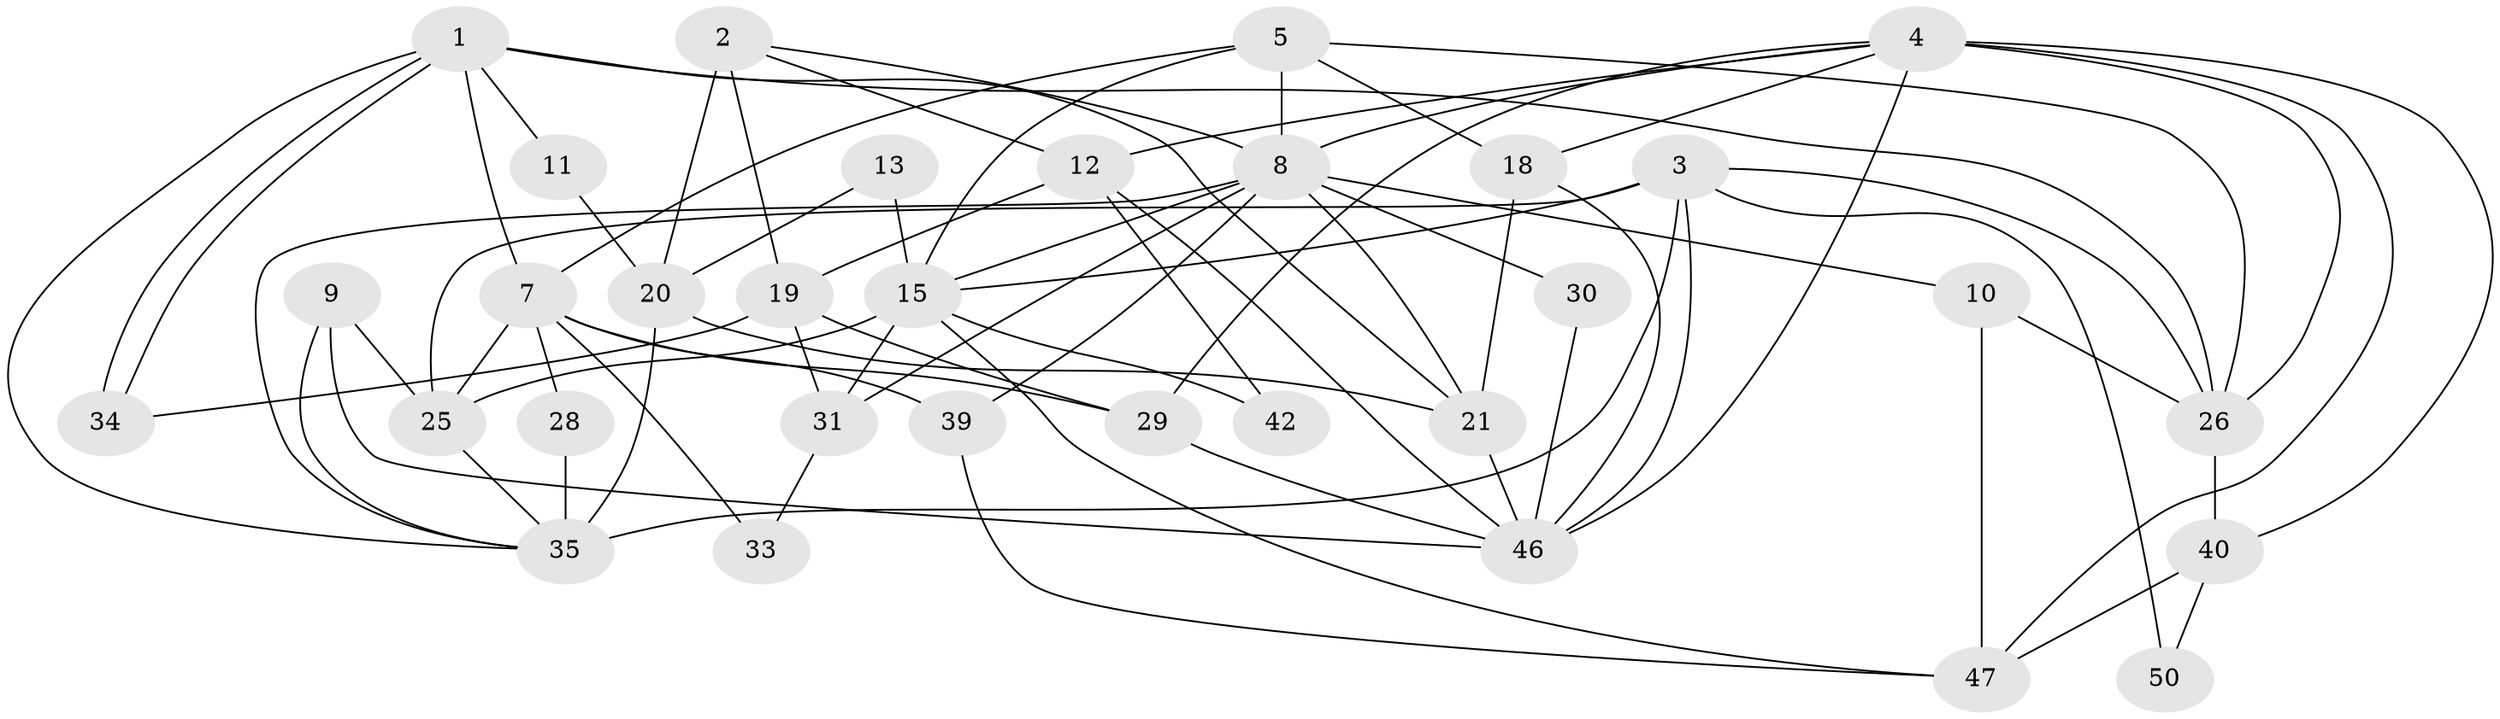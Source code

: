// Generated by graph-tools (version 1.1) at 2025/52/02/27/25 19:52:04]
// undirected, 32 vertices, 74 edges
graph export_dot {
graph [start="1"]
  node [color=gray90,style=filled];
  1 [super="+23"];
  2 [super="+14"];
  3 [super="+38"];
  4 [super="+6"];
  5 [super="+16"];
  7 [super="+22"];
  8 [super="+24"];
  9 [super="+41"];
  10 [super="+36"];
  11;
  12 [super="+17"];
  13;
  15 [super="+32"];
  18 [super="+43"];
  19 [super="+37"];
  20 [super="+49"];
  21;
  25;
  26 [super="+27"];
  28;
  29;
  30;
  31 [super="+45"];
  33;
  34;
  35 [super="+44"];
  39;
  40;
  42;
  46 [super="+48"];
  47 [super="+51"];
  50;
  1 -- 34;
  1 -- 34;
  1 -- 11;
  1 -- 26;
  1 -- 35;
  1 -- 7;
  1 -- 21;
  2 -- 8;
  2 -- 12;
  2 -- 20 [weight=2];
  2 -- 19;
  3 -- 25;
  3 -- 35 [weight=2];
  3 -- 15 [weight=2];
  3 -- 50;
  3 -- 26;
  3 -- 46;
  4 -- 47;
  4 -- 40;
  4 -- 18;
  4 -- 8;
  4 -- 26;
  4 -- 12;
  4 -- 29;
  4 -- 46;
  5 -- 8;
  5 -- 15;
  5 -- 7;
  5 -- 18;
  5 -- 26;
  7 -- 29;
  7 -- 28;
  7 -- 33;
  7 -- 39;
  7 -- 25;
  8 -- 15 [weight=2];
  8 -- 21;
  8 -- 30;
  8 -- 31;
  8 -- 35;
  8 -- 39;
  8 -- 10;
  9 -- 46;
  9 -- 35;
  9 -- 25;
  10 -- 26;
  10 -- 47;
  11 -- 20;
  12 -- 46;
  12 -- 19;
  12 -- 42;
  13 -- 20;
  13 -- 15;
  15 -- 25;
  15 -- 47;
  15 -- 42;
  15 -- 31;
  18 -- 21;
  18 -- 46;
  19 -- 34;
  19 -- 29;
  19 -- 31;
  20 -- 35 [weight=2];
  20 -- 21;
  21 -- 46;
  25 -- 35;
  26 -- 40;
  28 -- 35;
  29 -- 46;
  30 -- 46;
  31 -- 33;
  39 -- 47;
  40 -- 47;
  40 -- 50;
}
